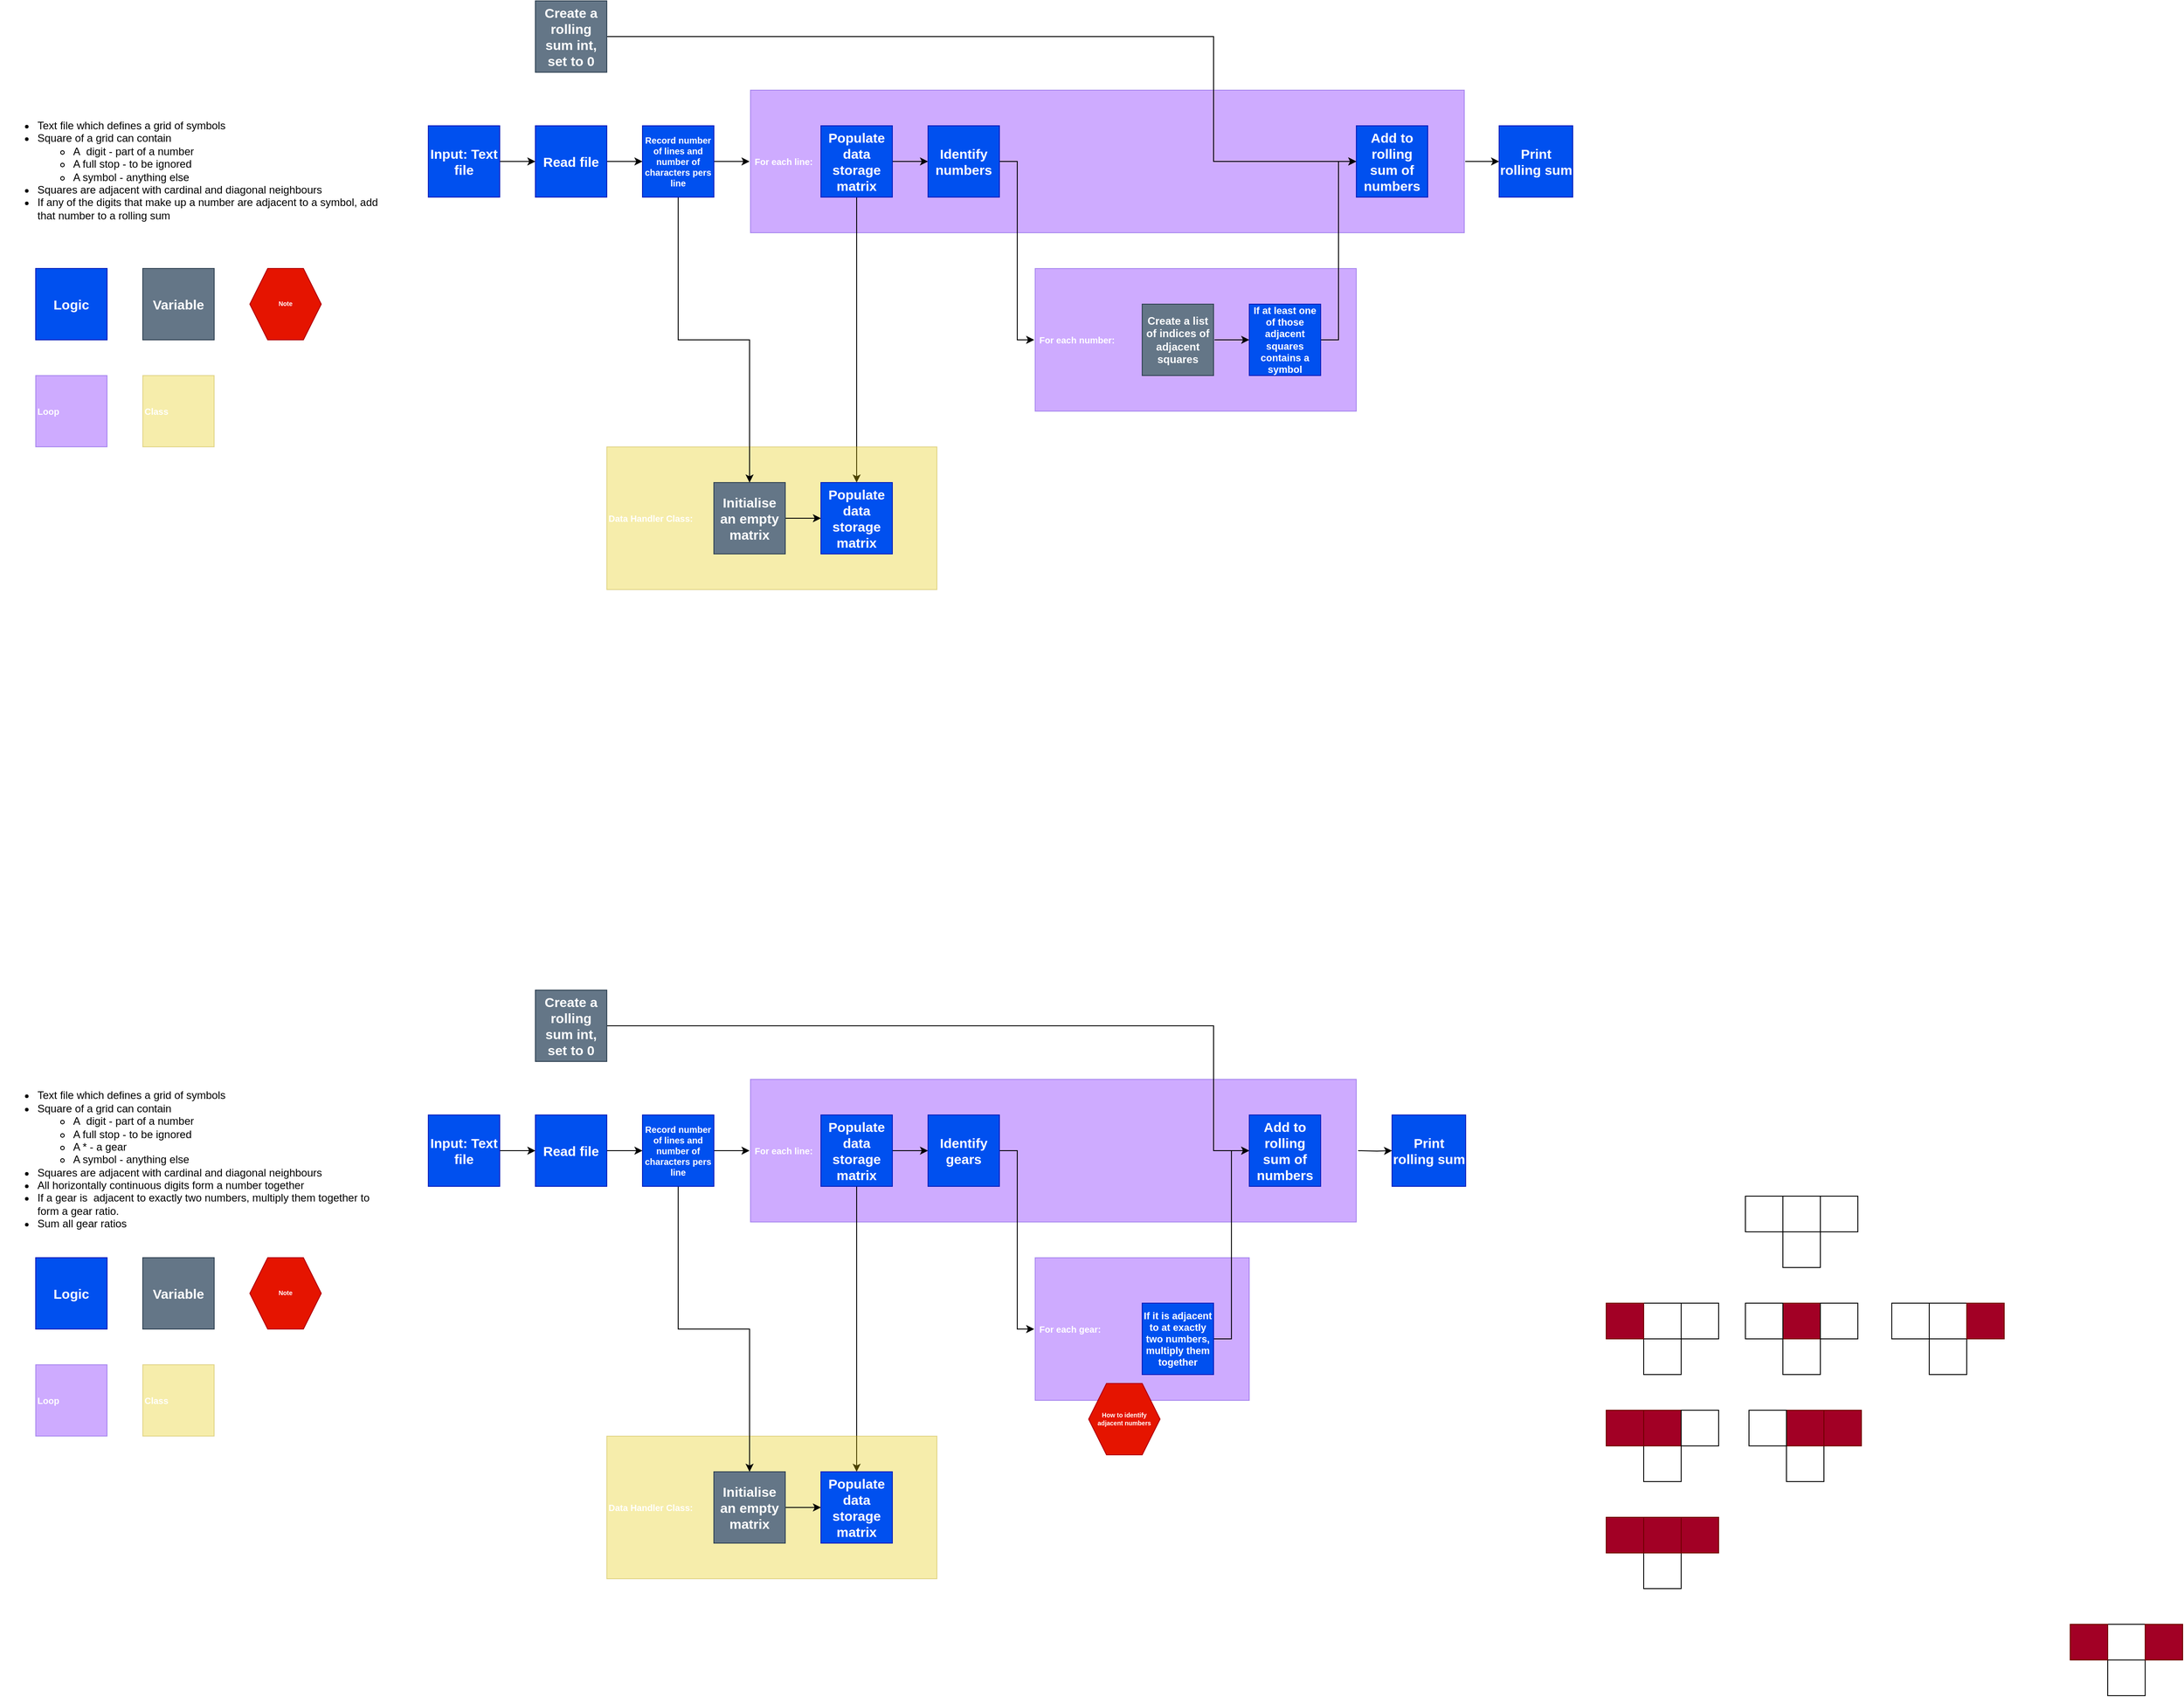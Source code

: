 <mxfile version="22.0.0" type="device">
  <diagram name="Page-1" id="zuPoCbkOXEci1_6RdDOx">
    <mxGraphModel dx="1147" dy="669" grid="1" gridSize="10" guides="1" tooltips="1" connect="1" arrows="1" fold="1" page="1" pageScale="1" pageWidth="827" pageHeight="1169" math="0" shadow="0">
      <root>
        <mxCell id="0" />
        <mxCell id="1" parent="0" />
        <mxCell id="19lOMTN58k3o56Qt6o8E-1" value="&lt;div style=&quot;&quot;&gt;&lt;ul&gt;&lt;li&gt;&lt;span style=&quot;background-color: initial;&quot;&gt;Text file which defines a grid of symbols&lt;/span&gt;&lt;/li&gt;&lt;li&gt;Square of a grid can contain&amp;nbsp;&lt;/li&gt;&lt;ul&gt;&lt;li&gt;A&amp;nbsp; digit - part of a number&lt;/li&gt;&lt;li&gt;A full stop - to be ignored&lt;/li&gt;&lt;li&gt;A symbol - anything else&lt;/li&gt;&lt;/ul&gt;&lt;li&gt;Squares are adjacent with cardinal and diagonal neighbours&lt;/li&gt;&lt;li&gt;If any of the digits that make up a number are adjacent to a symbol, add that number to a rolling sum&lt;/li&gt;&lt;/ul&gt;&lt;/div&gt;" style="text;html=1;strokeColor=none;fillColor=none;align=left;verticalAlign=middle;whiteSpace=wrap;rounded=0;" parent="1" vertex="1">
          <mxGeometry y="160" width="440" height="180" as="geometry" />
        </mxCell>
        <mxCell id="19lOMTN58k3o56Qt6o8E-2" value="Logic" style="rounded=0;whiteSpace=wrap;html=1;fillColor=#0050ef;fontColor=#ffffff;strokeColor=#001DBC;fontSize=15;fontStyle=1" parent="1" vertex="1">
          <mxGeometry x="40" y="360" width="80" height="80" as="geometry" />
        </mxCell>
        <mxCell id="19lOMTN58k3o56Qt6o8E-3" value="Variable" style="rounded=0;whiteSpace=wrap;html=1;fillColor=#647687;fontColor=#ffffff;strokeColor=#314354;fontSize=15;fontStyle=1" parent="1" vertex="1">
          <mxGeometry x="160" y="360" width="80" height="80" as="geometry" />
        </mxCell>
        <mxCell id="19lOMTN58k3o56Qt6o8E-4" value="Loop" style="rounded=0;whiteSpace=wrap;html=1;fillColor=#6a00ff;fontColor=#ffffff;strokeColor=#3700CC;fontSize=10;fontStyle=1;align=left;opacity=33;perimeterSpacing=1;strokeWidth=1;" parent="1" vertex="1">
          <mxGeometry x="40" y="480" width="80" height="80" as="geometry" />
        </mxCell>
        <mxCell id="19lOMTN58k3o56Qt6o8E-5" value="Note" style="shape=hexagon;perimeter=hexagonPerimeter2;whiteSpace=wrap;html=1;fixedSize=1;fillColor=#e51400;fontColor=#ffffff;strokeColor=#B20000;fontStyle=1;fontSize=7;" parent="1" vertex="1">
          <mxGeometry x="280" y="360" width="80" height="80" as="geometry" />
        </mxCell>
        <mxCell id="19lOMTN58k3o56Qt6o8E-6" value="Class" style="rounded=0;whiteSpace=wrap;html=1;fillColor=#e3c800;fontColor=#FFFFFF;strokeColor=#B09500;fontSize=10;fontStyle=1;align=left;opacity=33;perimeterSpacing=1;strokeWidth=1;" parent="1" vertex="1">
          <mxGeometry x="160" y="480" width="80" height="80" as="geometry" />
        </mxCell>
        <mxCell id="19lOMTN58k3o56Qt6o8E-7" style="edgeStyle=orthogonalEdgeStyle;rounded=0;orthogonalLoop=1;jettySize=auto;html=1;exitX=1;exitY=0.5;exitDx=0;exitDy=0;entryX=0;entryY=0.5;entryDx=0;entryDy=0;" parent="1" source="19lOMTN58k3o56Qt6o8E-8" target="19lOMTN58k3o56Qt6o8E-9" edge="1">
          <mxGeometry relative="1" as="geometry" />
        </mxCell>
        <mxCell id="19lOMTN58k3o56Qt6o8E-8" value="Input: Text file" style="rounded=0;whiteSpace=wrap;html=1;fillColor=#0050ef;fontColor=#ffffff;strokeColor=#001DBC;fontSize=15;fontStyle=1" parent="1" vertex="1">
          <mxGeometry x="480" y="200" width="80" height="80" as="geometry" />
        </mxCell>
        <mxCell id="19lOMTN58k3o56Qt6o8E-31" style="edgeStyle=orthogonalEdgeStyle;rounded=0;orthogonalLoop=1;jettySize=auto;html=1;exitX=1;exitY=0.5;exitDx=0;exitDy=0;entryX=0;entryY=0.5;entryDx=0;entryDy=0;" parent="1" source="19lOMTN58k3o56Qt6o8E-9" target="19lOMTN58k3o56Qt6o8E-30" edge="1">
          <mxGeometry relative="1" as="geometry" />
        </mxCell>
        <mxCell id="19lOMTN58k3o56Qt6o8E-9" value="Read file" style="rounded=0;whiteSpace=wrap;html=1;fillColor=#0050ef;fontColor=#ffffff;strokeColor=#001DBC;fontSize=15;fontStyle=1" parent="1" vertex="1">
          <mxGeometry x="600" y="200" width="80" height="80" as="geometry" />
        </mxCell>
        <mxCell id="19lOMTN58k3o56Qt6o8E-27" value="" style="edgeStyle=orthogonalEdgeStyle;rounded=0;orthogonalLoop=1;jettySize=auto;html=1;" parent="1" source="19lOMTN58k3o56Qt6o8E-11" target="19lOMTN58k3o56Qt6o8E-26" edge="1">
          <mxGeometry relative="1" as="geometry" />
        </mxCell>
        <mxCell id="19lOMTN58k3o56Qt6o8E-11" value="&amp;nbsp;For each line:" style="rounded=0;whiteSpace=wrap;html=1;fillColor=#6a00ff;fontColor=#ffffff;strokeColor=#3700CC;fontSize=10;fontStyle=1;align=left;opacity=33;perimeterSpacing=1;strokeWidth=1;" parent="1" vertex="1">
          <mxGeometry x="841" y="160" width="800" height="160" as="geometry" />
        </mxCell>
        <mxCell id="19lOMTN58k3o56Qt6o8E-17" value="" style="edgeStyle=orthogonalEdgeStyle;rounded=0;orthogonalLoop=1;jettySize=auto;html=1;" parent="1" source="19lOMTN58k3o56Qt6o8E-13" target="19lOMTN58k3o56Qt6o8E-14" edge="1">
          <mxGeometry relative="1" as="geometry" />
        </mxCell>
        <mxCell id="19lOMTN58k3o56Qt6o8E-39" style="edgeStyle=orthogonalEdgeStyle;rounded=0;orthogonalLoop=1;jettySize=auto;html=1;exitX=0.5;exitY=1;exitDx=0;exitDy=0;entryX=0.5;entryY=0;entryDx=0;entryDy=0;" parent="1" source="19lOMTN58k3o56Qt6o8E-13" target="19lOMTN58k3o56Qt6o8E-35" edge="1">
          <mxGeometry relative="1" as="geometry" />
        </mxCell>
        <mxCell id="19lOMTN58k3o56Qt6o8E-13" value="Populate data storage matrix" style="rounded=0;whiteSpace=wrap;html=1;fillColor=#0050ef;fontColor=#ffffff;strokeColor=#001DBC;fontSize=15;fontStyle=1" parent="1" vertex="1">
          <mxGeometry x="920" y="200" width="80" height="80" as="geometry" />
        </mxCell>
        <mxCell id="19lOMTN58k3o56Qt6o8E-18" style="edgeStyle=orthogonalEdgeStyle;rounded=0;orthogonalLoop=1;jettySize=auto;html=1;exitX=1;exitY=0.5;exitDx=0;exitDy=0;entryX=0;entryY=0.5;entryDx=0;entryDy=0;" parent="1" source="19lOMTN58k3o56Qt6o8E-14" target="19lOMTN58k3o56Qt6o8E-16" edge="1">
          <mxGeometry relative="1" as="geometry" />
        </mxCell>
        <mxCell id="19lOMTN58k3o56Qt6o8E-14" value="Identify numbers" style="rounded=0;whiteSpace=wrap;html=1;fillColor=#0050ef;fontColor=#ffffff;strokeColor=#001DBC;fontSize=15;fontStyle=1" parent="1" vertex="1">
          <mxGeometry x="1040" y="200" width="80" height="80" as="geometry" />
        </mxCell>
        <mxCell id="19lOMTN58k3o56Qt6o8E-16" value="&amp;nbsp;For each number:" style="rounded=0;whiteSpace=wrap;html=1;fillColor=#6a00ff;fontColor=#ffffff;strokeColor=#3700CC;fontSize=10;fontStyle=1;align=left;opacity=33;perimeterSpacing=1;strokeWidth=1;" parent="1" vertex="1">
          <mxGeometry x="1160" y="360" width="360" height="160" as="geometry" />
        </mxCell>
        <mxCell id="19lOMTN58k3o56Qt6o8E-24" style="edgeStyle=orthogonalEdgeStyle;rounded=0;orthogonalLoop=1;jettySize=auto;html=1;exitX=1;exitY=0.5;exitDx=0;exitDy=0;entryX=0;entryY=0.5;entryDx=0;entryDy=0;" parent="1" target="19lOMTN58k3o56Qt6o8E-20" edge="1">
          <mxGeometry relative="1" as="geometry">
            <mxPoint x="1361" y="440" as="sourcePoint" />
          </mxGeometry>
        </mxCell>
        <mxCell id="19lOMTN58k3o56Qt6o8E-44" style="edgeStyle=orthogonalEdgeStyle;rounded=0;orthogonalLoop=1;jettySize=auto;html=1;exitX=1;exitY=0.5;exitDx=0;exitDy=0;entryX=0;entryY=0.5;entryDx=0;entryDy=0;" parent="1" source="19lOMTN58k3o56Qt6o8E-20" target="19lOMTN58k3o56Qt6o8E-22" edge="1">
          <mxGeometry relative="1" as="geometry" />
        </mxCell>
        <mxCell id="19lOMTN58k3o56Qt6o8E-20" value="If at least one of those adjacent squares contains a symbol" style="rounded=0;whiteSpace=wrap;html=1;fillColor=#0050ef;fontColor=#ffffff;strokeColor=#001DBC;fontSize=11;fontStyle=1" parent="1" vertex="1">
          <mxGeometry x="1400" y="400" width="80" height="80" as="geometry" />
        </mxCell>
        <mxCell id="19lOMTN58k3o56Qt6o8E-23" style="edgeStyle=orthogonalEdgeStyle;rounded=0;orthogonalLoop=1;jettySize=auto;html=1;exitX=1;exitY=0.5;exitDx=0;exitDy=0;entryX=0;entryY=0.5;entryDx=0;entryDy=0;" parent="1" source="19lOMTN58k3o56Qt6o8E-21" target="19lOMTN58k3o56Qt6o8E-22" edge="1">
          <mxGeometry relative="1" as="geometry">
            <Array as="points">
              <mxPoint x="1360" y="100" />
              <mxPoint x="1360" y="240" />
            </Array>
          </mxGeometry>
        </mxCell>
        <mxCell id="19lOMTN58k3o56Qt6o8E-21" value="Create a rolling sum int, set to 0" style="rounded=0;whiteSpace=wrap;html=1;fillColor=#647687;fontColor=#ffffff;strokeColor=#314354;fontSize=15;fontStyle=1" parent="1" vertex="1">
          <mxGeometry x="600" y="60" width="80" height="80" as="geometry" />
        </mxCell>
        <mxCell id="19lOMTN58k3o56Qt6o8E-22" value="Add to&lt;br&gt;rolling sum of numbers" style="rounded=0;whiteSpace=wrap;html=1;fillColor=#0050ef;fontColor=#ffffff;strokeColor=#001DBC;fontSize=15;fontStyle=1" parent="1" vertex="1">
          <mxGeometry x="1520" y="200" width="80" height="80" as="geometry" />
        </mxCell>
        <mxCell id="19lOMTN58k3o56Qt6o8E-26" value="Print rolling sum" style="rounded=0;whiteSpace=wrap;html=1;fillColor=#0050ef;fontColor=#ffffff;strokeColor=#001DBC;fontSize=15;fontStyle=1" parent="1" vertex="1">
          <mxGeometry x="1680" y="200" width="82.5" height="80" as="geometry" />
        </mxCell>
        <mxCell id="19lOMTN58k3o56Qt6o8E-28" value="Data Handler Class:" style="rounded=0;whiteSpace=wrap;html=1;fillColor=#e3c800;fontColor=#FFFFFF;strokeColor=#B09500;fontSize=10;fontStyle=1;align=left;opacity=33;perimeterSpacing=1;strokeWidth=1;" parent="1" vertex="1">
          <mxGeometry x="680" y="560" width="370" height="160" as="geometry" />
        </mxCell>
        <mxCell id="19lOMTN58k3o56Qt6o8E-36" value="" style="edgeStyle=orthogonalEdgeStyle;rounded=0;orthogonalLoop=1;jettySize=auto;html=1;" parent="1" source="19lOMTN58k3o56Qt6o8E-29" target="19lOMTN58k3o56Qt6o8E-35" edge="1">
          <mxGeometry relative="1" as="geometry" />
        </mxCell>
        <mxCell id="19lOMTN58k3o56Qt6o8E-29" value="Initialise an empty matrix" style="rounded=0;whiteSpace=wrap;html=1;fillColor=#647687;fontColor=#ffffff;strokeColor=#314354;fontSize=15;fontStyle=1" parent="1" vertex="1">
          <mxGeometry x="800" y="600" width="80" height="80" as="geometry" />
        </mxCell>
        <mxCell id="19lOMTN58k3o56Qt6o8E-32" style="edgeStyle=orthogonalEdgeStyle;rounded=0;orthogonalLoop=1;jettySize=auto;html=1;exitX=1;exitY=0.5;exitDx=0;exitDy=0;entryX=0;entryY=0.5;entryDx=0;entryDy=0;" parent="1" source="19lOMTN58k3o56Qt6o8E-30" target="19lOMTN58k3o56Qt6o8E-11" edge="1">
          <mxGeometry relative="1" as="geometry" />
        </mxCell>
        <mxCell id="19lOMTN58k3o56Qt6o8E-40" style="edgeStyle=orthogonalEdgeStyle;rounded=0;orthogonalLoop=1;jettySize=auto;html=1;exitX=0.5;exitY=1;exitDx=0;exitDy=0;entryX=0.5;entryY=0;entryDx=0;entryDy=0;" parent="1" source="19lOMTN58k3o56Qt6o8E-30" target="19lOMTN58k3o56Qt6o8E-29" edge="1">
          <mxGeometry relative="1" as="geometry" />
        </mxCell>
        <mxCell id="19lOMTN58k3o56Qt6o8E-30" value="Record number of lines and number of characters pers line" style="rounded=0;whiteSpace=wrap;html=1;fillColor=#0050ef;fontColor=#ffffff;strokeColor=#001DBC;fontSize=10;fontStyle=1" parent="1" vertex="1">
          <mxGeometry x="720" y="200" width="80" height="80" as="geometry" />
        </mxCell>
        <mxCell id="19lOMTN58k3o56Qt6o8E-35" value="Populate data storage matrix" style="rounded=0;whiteSpace=wrap;html=1;fillColor=#0050ef;fontColor=#ffffff;strokeColor=#001DBC;fontSize=15;fontStyle=1" parent="1" vertex="1">
          <mxGeometry x="920" y="600" width="80" height="80" as="geometry" />
        </mxCell>
        <mxCell id="19lOMTN58k3o56Qt6o8E-43" value="Create a list of indices of adjacent squares" style="rounded=0;whiteSpace=wrap;html=1;fillColor=#647687;fontColor=#ffffff;strokeColor=#314354;fontSize=12;fontStyle=1" parent="1" vertex="1">
          <mxGeometry x="1280" y="400" width="80" height="80" as="geometry" />
        </mxCell>
        <mxCell id="J-Rovl8s3nJ7_Z_bR1hU-2" value="&lt;div style=&quot;&quot;&gt;&lt;ul&gt;&lt;li&gt;&lt;span style=&quot;background-color: initial;&quot;&gt;Text file which defines a grid of symbols&lt;/span&gt;&lt;/li&gt;&lt;li&gt;Square of a grid can contain&amp;nbsp;&lt;/li&gt;&lt;ul&gt;&lt;li&gt;A&amp;nbsp; digit - part of a number&lt;/li&gt;&lt;li&gt;A full stop - to be ignored&lt;/li&gt;&lt;li&gt;A * - a gear&lt;/li&gt;&lt;li&gt;A symbol - anything else&lt;/li&gt;&lt;/ul&gt;&lt;li&gt;Squares are adjacent with cardinal and diagonal neighbours&lt;/li&gt;&lt;li&gt;All horizontally continuous digits form a number together&lt;/li&gt;&lt;li&gt;If a gear is&amp;nbsp; adjacent to exactly two numbers, multiply them together to form a gear ratio.&lt;/li&gt;&lt;li&gt;Sum all gear ratios&lt;/li&gt;&lt;/ul&gt;&lt;/div&gt;" style="text;html=1;strokeColor=none;fillColor=none;align=left;verticalAlign=middle;whiteSpace=wrap;rounded=0;" vertex="1" parent="1">
          <mxGeometry y="1269" width="440" height="180" as="geometry" />
        </mxCell>
        <mxCell id="J-Rovl8s3nJ7_Z_bR1hU-3" value="Logic" style="rounded=0;whiteSpace=wrap;html=1;fillColor=#0050ef;fontColor=#ffffff;strokeColor=#001DBC;fontSize=15;fontStyle=1" vertex="1" parent="1">
          <mxGeometry x="40" y="1469" width="80" height="80" as="geometry" />
        </mxCell>
        <mxCell id="J-Rovl8s3nJ7_Z_bR1hU-4" value="Variable" style="rounded=0;whiteSpace=wrap;html=1;fillColor=#647687;fontColor=#ffffff;strokeColor=#314354;fontSize=15;fontStyle=1" vertex="1" parent="1">
          <mxGeometry x="160" y="1469" width="80" height="80" as="geometry" />
        </mxCell>
        <mxCell id="J-Rovl8s3nJ7_Z_bR1hU-5" value="Loop" style="rounded=0;whiteSpace=wrap;html=1;fillColor=#6a00ff;fontColor=#ffffff;strokeColor=#3700CC;fontSize=10;fontStyle=1;align=left;opacity=33;perimeterSpacing=1;strokeWidth=1;" vertex="1" parent="1">
          <mxGeometry x="40" y="1589" width="80" height="80" as="geometry" />
        </mxCell>
        <mxCell id="J-Rovl8s3nJ7_Z_bR1hU-6" value="Note" style="shape=hexagon;perimeter=hexagonPerimeter2;whiteSpace=wrap;html=1;fixedSize=1;fillColor=#e51400;fontColor=#ffffff;strokeColor=#B20000;fontStyle=1;fontSize=7;" vertex="1" parent="1">
          <mxGeometry x="280" y="1469" width="80" height="80" as="geometry" />
        </mxCell>
        <mxCell id="J-Rovl8s3nJ7_Z_bR1hU-7" value="Class" style="rounded=0;whiteSpace=wrap;html=1;fillColor=#e3c800;fontColor=#FFFFFF;strokeColor=#B09500;fontSize=10;fontStyle=1;align=left;opacity=33;perimeterSpacing=1;strokeWidth=1;" vertex="1" parent="1">
          <mxGeometry x="160" y="1589" width="80" height="80" as="geometry" />
        </mxCell>
        <mxCell id="J-Rovl8s3nJ7_Z_bR1hU-8" style="edgeStyle=orthogonalEdgeStyle;rounded=0;orthogonalLoop=1;jettySize=auto;html=1;exitX=1;exitY=0.5;exitDx=0;exitDy=0;entryX=0;entryY=0.5;entryDx=0;entryDy=0;" edge="1" parent="1" source="J-Rovl8s3nJ7_Z_bR1hU-9" target="J-Rovl8s3nJ7_Z_bR1hU-11">
          <mxGeometry relative="1" as="geometry" />
        </mxCell>
        <mxCell id="J-Rovl8s3nJ7_Z_bR1hU-9" value="Input: Text file" style="rounded=0;whiteSpace=wrap;html=1;fillColor=#0050ef;fontColor=#ffffff;strokeColor=#001DBC;fontSize=15;fontStyle=1" vertex="1" parent="1">
          <mxGeometry x="480" y="1309" width="80" height="80" as="geometry" />
        </mxCell>
        <mxCell id="J-Rovl8s3nJ7_Z_bR1hU-10" style="edgeStyle=orthogonalEdgeStyle;rounded=0;orthogonalLoop=1;jettySize=auto;html=1;exitX=1;exitY=0.5;exitDx=0;exitDy=0;entryX=0;entryY=0.5;entryDx=0;entryDy=0;" edge="1" parent="1" source="J-Rovl8s3nJ7_Z_bR1hU-11" target="J-Rovl8s3nJ7_Z_bR1hU-32">
          <mxGeometry relative="1" as="geometry" />
        </mxCell>
        <mxCell id="J-Rovl8s3nJ7_Z_bR1hU-11" value="Read file" style="rounded=0;whiteSpace=wrap;html=1;fillColor=#0050ef;fontColor=#ffffff;strokeColor=#001DBC;fontSize=15;fontStyle=1" vertex="1" parent="1">
          <mxGeometry x="600" y="1309" width="80" height="80" as="geometry" />
        </mxCell>
        <mxCell id="J-Rovl8s3nJ7_Z_bR1hU-12" value="" style="edgeStyle=orthogonalEdgeStyle;rounded=0;orthogonalLoop=1;jettySize=auto;html=1;" edge="1" parent="1" target="J-Rovl8s3nJ7_Z_bR1hU-26">
          <mxGeometry relative="1" as="geometry">
            <mxPoint x="1522.0" y="1349" as="sourcePoint" />
          </mxGeometry>
        </mxCell>
        <mxCell id="J-Rovl8s3nJ7_Z_bR1hU-13" value="&amp;nbsp;For each line:" style="rounded=0;whiteSpace=wrap;html=1;fillColor=#6a00ff;fontColor=#ffffff;strokeColor=#3700CC;fontSize=10;fontStyle=1;align=left;opacity=33;perimeterSpacing=1;strokeWidth=1;" vertex="1" parent="1">
          <mxGeometry x="841" y="1269" width="679" height="160" as="geometry" />
        </mxCell>
        <mxCell id="J-Rovl8s3nJ7_Z_bR1hU-14" value="" style="edgeStyle=orthogonalEdgeStyle;rounded=0;orthogonalLoop=1;jettySize=auto;html=1;" edge="1" parent="1" source="J-Rovl8s3nJ7_Z_bR1hU-16" target="J-Rovl8s3nJ7_Z_bR1hU-18">
          <mxGeometry relative="1" as="geometry" />
        </mxCell>
        <mxCell id="J-Rovl8s3nJ7_Z_bR1hU-15" style="edgeStyle=orthogonalEdgeStyle;rounded=0;orthogonalLoop=1;jettySize=auto;html=1;exitX=0.5;exitY=1;exitDx=0;exitDy=0;entryX=0.5;entryY=0;entryDx=0;entryDy=0;" edge="1" parent="1" source="J-Rovl8s3nJ7_Z_bR1hU-16" target="J-Rovl8s3nJ7_Z_bR1hU-33">
          <mxGeometry relative="1" as="geometry" />
        </mxCell>
        <mxCell id="J-Rovl8s3nJ7_Z_bR1hU-16" value="Populate data storage matrix" style="rounded=0;whiteSpace=wrap;html=1;fillColor=#0050ef;fontColor=#ffffff;strokeColor=#001DBC;fontSize=15;fontStyle=1" vertex="1" parent="1">
          <mxGeometry x="920" y="1309" width="80" height="80" as="geometry" />
        </mxCell>
        <mxCell id="J-Rovl8s3nJ7_Z_bR1hU-17" style="edgeStyle=orthogonalEdgeStyle;rounded=0;orthogonalLoop=1;jettySize=auto;html=1;exitX=1;exitY=0.5;exitDx=0;exitDy=0;entryX=0;entryY=0.5;entryDx=0;entryDy=0;" edge="1" parent="1" source="J-Rovl8s3nJ7_Z_bR1hU-18" target="J-Rovl8s3nJ7_Z_bR1hU-19">
          <mxGeometry relative="1" as="geometry" />
        </mxCell>
        <mxCell id="J-Rovl8s3nJ7_Z_bR1hU-18" value="Identify gears" style="rounded=0;whiteSpace=wrap;html=1;fillColor=#0050ef;fontColor=#ffffff;strokeColor=#001DBC;fontSize=15;fontStyle=1" vertex="1" parent="1">
          <mxGeometry x="1040" y="1309" width="80" height="80" as="geometry" />
        </mxCell>
        <mxCell id="J-Rovl8s3nJ7_Z_bR1hU-19" value="&amp;nbsp;For each gear:" style="rounded=0;whiteSpace=wrap;html=1;fillColor=#6a00ff;fontColor=#ffffff;strokeColor=#3700CC;fontSize=10;fontStyle=1;align=left;opacity=33;perimeterSpacing=1;strokeWidth=1;" vertex="1" parent="1">
          <mxGeometry x="1160" y="1469" width="240" height="160" as="geometry" />
        </mxCell>
        <mxCell id="J-Rovl8s3nJ7_Z_bR1hU-21" style="edgeStyle=orthogonalEdgeStyle;rounded=0;orthogonalLoop=1;jettySize=auto;html=1;exitX=1;exitY=0.5;exitDx=0;exitDy=0;entryX=0;entryY=0.5;entryDx=0;entryDy=0;" edge="1" parent="1" source="J-Rovl8s3nJ7_Z_bR1hU-22" target="J-Rovl8s3nJ7_Z_bR1hU-25">
          <mxGeometry relative="1" as="geometry">
            <Array as="points">
              <mxPoint x="1380" y="1560" />
              <mxPoint x="1380" y="1349" />
            </Array>
          </mxGeometry>
        </mxCell>
        <mxCell id="J-Rovl8s3nJ7_Z_bR1hU-22" value="If it is adjacent to at exactly two numbers, multiply them together" style="rounded=0;whiteSpace=wrap;html=1;fillColor=#0050ef;fontColor=#ffffff;strokeColor=#001DBC;fontSize=11;fontStyle=1" vertex="1" parent="1">
          <mxGeometry x="1280" y="1520" width="80" height="80" as="geometry" />
        </mxCell>
        <mxCell id="J-Rovl8s3nJ7_Z_bR1hU-23" style="edgeStyle=orthogonalEdgeStyle;rounded=0;orthogonalLoop=1;jettySize=auto;html=1;exitX=1;exitY=0.5;exitDx=0;exitDy=0;entryX=0;entryY=0.5;entryDx=0;entryDy=0;" edge="1" parent="1" source="J-Rovl8s3nJ7_Z_bR1hU-24" target="J-Rovl8s3nJ7_Z_bR1hU-25">
          <mxGeometry relative="1" as="geometry">
            <Array as="points">
              <mxPoint x="1360" y="1209" />
              <mxPoint x="1360" y="1349" />
            </Array>
          </mxGeometry>
        </mxCell>
        <mxCell id="J-Rovl8s3nJ7_Z_bR1hU-24" value="Create a rolling sum int, set to 0" style="rounded=0;whiteSpace=wrap;html=1;fillColor=#647687;fontColor=#ffffff;strokeColor=#314354;fontSize=15;fontStyle=1" vertex="1" parent="1">
          <mxGeometry x="600" y="1169" width="80" height="80" as="geometry" />
        </mxCell>
        <mxCell id="J-Rovl8s3nJ7_Z_bR1hU-25" value="Add to&lt;br&gt;rolling sum of numbers" style="rounded=0;whiteSpace=wrap;html=1;fillColor=#0050ef;fontColor=#ffffff;strokeColor=#001DBC;fontSize=15;fontStyle=1" vertex="1" parent="1">
          <mxGeometry x="1400" y="1309" width="80" height="80" as="geometry" />
        </mxCell>
        <mxCell id="J-Rovl8s3nJ7_Z_bR1hU-26" value="Print rolling sum" style="rounded=0;whiteSpace=wrap;html=1;fillColor=#0050ef;fontColor=#ffffff;strokeColor=#001DBC;fontSize=15;fontStyle=1" vertex="1" parent="1">
          <mxGeometry x="1560" y="1309" width="82.5" height="80" as="geometry" />
        </mxCell>
        <mxCell id="J-Rovl8s3nJ7_Z_bR1hU-27" value="Data Handler Class:" style="rounded=0;whiteSpace=wrap;html=1;fillColor=#e3c800;fontColor=#FFFFFF;strokeColor=#B09500;fontSize=10;fontStyle=1;align=left;opacity=33;perimeterSpacing=1;strokeWidth=1;" vertex="1" parent="1">
          <mxGeometry x="680" y="1669" width="370" height="160" as="geometry" />
        </mxCell>
        <mxCell id="J-Rovl8s3nJ7_Z_bR1hU-28" value="" style="edgeStyle=orthogonalEdgeStyle;rounded=0;orthogonalLoop=1;jettySize=auto;html=1;" edge="1" parent="1" source="J-Rovl8s3nJ7_Z_bR1hU-29" target="J-Rovl8s3nJ7_Z_bR1hU-33">
          <mxGeometry relative="1" as="geometry" />
        </mxCell>
        <mxCell id="J-Rovl8s3nJ7_Z_bR1hU-29" value="Initialise an empty matrix" style="rounded=0;whiteSpace=wrap;html=1;fillColor=#647687;fontColor=#ffffff;strokeColor=#314354;fontSize=15;fontStyle=1" vertex="1" parent="1">
          <mxGeometry x="800" y="1709" width="80" height="80" as="geometry" />
        </mxCell>
        <mxCell id="J-Rovl8s3nJ7_Z_bR1hU-30" style="edgeStyle=orthogonalEdgeStyle;rounded=0;orthogonalLoop=1;jettySize=auto;html=1;exitX=1;exitY=0.5;exitDx=0;exitDy=0;entryX=0;entryY=0.5;entryDx=0;entryDy=0;" edge="1" parent="1" source="J-Rovl8s3nJ7_Z_bR1hU-32" target="J-Rovl8s3nJ7_Z_bR1hU-13">
          <mxGeometry relative="1" as="geometry" />
        </mxCell>
        <mxCell id="J-Rovl8s3nJ7_Z_bR1hU-31" style="edgeStyle=orthogonalEdgeStyle;rounded=0;orthogonalLoop=1;jettySize=auto;html=1;exitX=0.5;exitY=1;exitDx=0;exitDy=0;entryX=0.5;entryY=0;entryDx=0;entryDy=0;" edge="1" parent="1" source="J-Rovl8s3nJ7_Z_bR1hU-32" target="J-Rovl8s3nJ7_Z_bR1hU-29">
          <mxGeometry relative="1" as="geometry" />
        </mxCell>
        <mxCell id="J-Rovl8s3nJ7_Z_bR1hU-32" value="Record number of lines and number of characters pers line" style="rounded=0;whiteSpace=wrap;html=1;fillColor=#0050ef;fontColor=#ffffff;strokeColor=#001DBC;fontSize=10;fontStyle=1" vertex="1" parent="1">
          <mxGeometry x="720" y="1309" width="80" height="80" as="geometry" />
        </mxCell>
        <mxCell id="J-Rovl8s3nJ7_Z_bR1hU-33" value="Populate data storage matrix" style="rounded=0;whiteSpace=wrap;html=1;fillColor=#0050ef;fontColor=#ffffff;strokeColor=#001DBC;fontSize=15;fontStyle=1" vertex="1" parent="1">
          <mxGeometry x="920" y="1709" width="80" height="80" as="geometry" />
        </mxCell>
        <mxCell id="J-Rovl8s3nJ7_Z_bR1hU-35" value="How to identify adjacent numbers" style="shape=hexagon;perimeter=hexagonPerimeter2;whiteSpace=wrap;html=1;fixedSize=1;fillColor=#e51400;fontColor=#ffffff;strokeColor=#B20000;fontStyle=1;fontSize=7;" vertex="1" parent="1">
          <mxGeometry x="1220" y="1610" width="80" height="80" as="geometry" />
        </mxCell>
        <mxCell id="J-Rovl8s3nJ7_Z_bR1hU-37" value="" style="rounded=0;whiteSpace=wrap;html=1;" vertex="1" parent="1">
          <mxGeometry x="1998" y="1560" width="42" height="40" as="geometry" />
        </mxCell>
        <mxCell id="J-Rovl8s3nJ7_Z_bR1hU-38" value="" style="rounded=0;whiteSpace=wrap;html=1;fillColor=#a20025;fontColor=#ffffff;strokeColor=#6F0000;" vertex="1" parent="1">
          <mxGeometry x="1998" y="1520" width="42" height="40" as="geometry" />
        </mxCell>
        <mxCell id="J-Rovl8s3nJ7_Z_bR1hU-39" value="" style="rounded=0;whiteSpace=wrap;html=1;" vertex="1" parent="1">
          <mxGeometry x="2040" y="1520" width="42" height="40" as="geometry" />
        </mxCell>
        <mxCell id="J-Rovl8s3nJ7_Z_bR1hU-40" value="" style="rounded=0;whiteSpace=wrap;html=1;" vertex="1" parent="1">
          <mxGeometry x="1956" y="1520" width="42" height="40" as="geometry" />
        </mxCell>
        <mxCell id="J-Rovl8s3nJ7_Z_bR1hU-41" value="" style="rounded=0;whiteSpace=wrap;html=1;" vertex="1" parent="1">
          <mxGeometry x="1842" y="1680" width="42" height="40" as="geometry" />
        </mxCell>
        <mxCell id="J-Rovl8s3nJ7_Z_bR1hU-42" value="" style="rounded=0;whiteSpace=wrap;html=1;fillColor=#a20025;fontColor=#ffffff;strokeColor=#6F0000;" vertex="1" parent="1">
          <mxGeometry x="1842" y="1640" width="42" height="40" as="geometry" />
        </mxCell>
        <mxCell id="J-Rovl8s3nJ7_Z_bR1hU-43" value="" style="rounded=0;whiteSpace=wrap;html=1;" vertex="1" parent="1">
          <mxGeometry x="1884" y="1640" width="42" height="40" as="geometry" />
        </mxCell>
        <mxCell id="J-Rovl8s3nJ7_Z_bR1hU-44" value="" style="rounded=0;whiteSpace=wrap;html=1;fillColor=#a20025;fontColor=#ffffff;strokeColor=#6F0000;" vertex="1" parent="1">
          <mxGeometry x="1800" y="1640" width="42" height="40" as="geometry" />
        </mxCell>
        <mxCell id="J-Rovl8s3nJ7_Z_bR1hU-45" value="" style="rounded=0;whiteSpace=wrap;html=1;" vertex="1" parent="1">
          <mxGeometry x="1842" y="1560" width="42" height="40" as="geometry" />
        </mxCell>
        <mxCell id="J-Rovl8s3nJ7_Z_bR1hU-46" value="" style="rounded=0;whiteSpace=wrap;html=1;" vertex="1" parent="1">
          <mxGeometry x="1842" y="1520" width="42" height="40" as="geometry" />
        </mxCell>
        <mxCell id="J-Rovl8s3nJ7_Z_bR1hU-47" value="" style="rounded=0;whiteSpace=wrap;html=1;" vertex="1" parent="1">
          <mxGeometry x="1884" y="1520" width="42" height="40" as="geometry" />
        </mxCell>
        <mxCell id="J-Rovl8s3nJ7_Z_bR1hU-48" value="" style="rounded=0;whiteSpace=wrap;html=1;fillColor=#a20025;fontColor=#ffffff;strokeColor=#6F0000;" vertex="1" parent="1">
          <mxGeometry x="1800" y="1520" width="42" height="40" as="geometry" />
        </mxCell>
        <mxCell id="J-Rovl8s3nJ7_Z_bR1hU-49" value="" style="rounded=0;whiteSpace=wrap;html=1;" vertex="1" parent="1">
          <mxGeometry x="2362" y="1920" width="42" height="40" as="geometry" />
        </mxCell>
        <mxCell id="J-Rovl8s3nJ7_Z_bR1hU-50" value="" style="rounded=0;whiteSpace=wrap;html=1;" vertex="1" parent="1">
          <mxGeometry x="2362" y="1880" width="42" height="40" as="geometry" />
        </mxCell>
        <mxCell id="J-Rovl8s3nJ7_Z_bR1hU-51" value="" style="rounded=0;whiteSpace=wrap;html=1;fillColor=#a20025;fontColor=#ffffff;strokeColor=#6F0000;" vertex="1" parent="1">
          <mxGeometry x="2404" y="1880" width="42" height="40" as="geometry" />
        </mxCell>
        <mxCell id="J-Rovl8s3nJ7_Z_bR1hU-52" value="" style="rounded=0;whiteSpace=wrap;html=1;fillColor=#a20025;fontColor=#ffffff;strokeColor=#6F0000;" vertex="1" parent="1">
          <mxGeometry x="2320" y="1880" width="42" height="40" as="geometry" />
        </mxCell>
        <mxCell id="J-Rovl8s3nJ7_Z_bR1hU-53" value="" style="rounded=0;whiteSpace=wrap;html=1;" vertex="1" parent="1">
          <mxGeometry x="2002" y="1680" width="42" height="40" as="geometry" />
        </mxCell>
        <mxCell id="J-Rovl8s3nJ7_Z_bR1hU-54" value="" style="rounded=0;whiteSpace=wrap;html=1;fillColor=#a20025;fontColor=#ffffff;strokeColor=#6F0000;" vertex="1" parent="1">
          <mxGeometry x="2002" y="1640" width="42" height="40" as="geometry" />
        </mxCell>
        <mxCell id="J-Rovl8s3nJ7_Z_bR1hU-55" value="" style="rounded=0;whiteSpace=wrap;html=1;fillColor=#a20025;fontColor=#ffffff;strokeColor=#6F0000;" vertex="1" parent="1">
          <mxGeometry x="2044" y="1640" width="42" height="40" as="geometry" />
        </mxCell>
        <mxCell id="J-Rovl8s3nJ7_Z_bR1hU-56" value="" style="rounded=0;whiteSpace=wrap;html=1;" vertex="1" parent="1">
          <mxGeometry x="1960" y="1640" width="42" height="40" as="geometry" />
        </mxCell>
        <mxCell id="J-Rovl8s3nJ7_Z_bR1hU-57" value="" style="rounded=0;whiteSpace=wrap;html=1;" vertex="1" parent="1">
          <mxGeometry x="2162" y="1560" width="42" height="40" as="geometry" />
        </mxCell>
        <mxCell id="J-Rovl8s3nJ7_Z_bR1hU-58" value="" style="rounded=0;whiteSpace=wrap;html=1;" vertex="1" parent="1">
          <mxGeometry x="2162" y="1520" width="42" height="40" as="geometry" />
        </mxCell>
        <mxCell id="J-Rovl8s3nJ7_Z_bR1hU-59" value="" style="rounded=0;whiteSpace=wrap;html=1;fillColor=#a20025;fontColor=#ffffff;strokeColor=#6F0000;" vertex="1" parent="1">
          <mxGeometry x="2204" y="1520" width="42" height="40" as="geometry" />
        </mxCell>
        <mxCell id="J-Rovl8s3nJ7_Z_bR1hU-60" value="" style="rounded=0;whiteSpace=wrap;html=1;" vertex="1" parent="1">
          <mxGeometry x="2120" y="1520" width="42" height="40" as="geometry" />
        </mxCell>
        <mxCell id="J-Rovl8s3nJ7_Z_bR1hU-61" value="" style="rounded=0;whiteSpace=wrap;html=1;" vertex="1" parent="1">
          <mxGeometry x="1998" y="1440" width="42" height="40" as="geometry" />
        </mxCell>
        <mxCell id="J-Rovl8s3nJ7_Z_bR1hU-62" value="" style="rounded=0;whiteSpace=wrap;html=1;" vertex="1" parent="1">
          <mxGeometry x="1998" y="1400" width="42" height="40" as="geometry" />
        </mxCell>
        <mxCell id="J-Rovl8s3nJ7_Z_bR1hU-63" value="" style="rounded=0;whiteSpace=wrap;html=1;" vertex="1" parent="1">
          <mxGeometry x="2040" y="1400" width="42" height="40" as="geometry" />
        </mxCell>
        <mxCell id="J-Rovl8s3nJ7_Z_bR1hU-64" value="" style="rounded=0;whiteSpace=wrap;html=1;" vertex="1" parent="1">
          <mxGeometry x="1956" y="1400" width="42" height="40" as="geometry" />
        </mxCell>
        <mxCell id="J-Rovl8s3nJ7_Z_bR1hU-71" value="" style="rounded=0;whiteSpace=wrap;html=1;" vertex="1" parent="1">
          <mxGeometry x="1842" y="1800" width="42" height="40" as="geometry" />
        </mxCell>
        <mxCell id="J-Rovl8s3nJ7_Z_bR1hU-72" value="" style="rounded=0;whiteSpace=wrap;html=1;fillColor=#a20025;fontColor=#ffffff;strokeColor=#6F0000;" vertex="1" parent="1">
          <mxGeometry x="1842" y="1760" width="42" height="40" as="geometry" />
        </mxCell>
        <mxCell id="J-Rovl8s3nJ7_Z_bR1hU-73" value="" style="rounded=0;whiteSpace=wrap;html=1;fillColor=#a20025;fontColor=#ffffff;strokeColor=#6F0000;" vertex="1" parent="1">
          <mxGeometry x="1884" y="1760" width="42" height="40" as="geometry" />
        </mxCell>
        <mxCell id="J-Rovl8s3nJ7_Z_bR1hU-74" value="" style="rounded=0;whiteSpace=wrap;html=1;fillColor=#a20025;fontColor=#ffffff;strokeColor=#6F0000;" vertex="1" parent="1">
          <mxGeometry x="1800" y="1760" width="42" height="40" as="geometry" />
        </mxCell>
      </root>
    </mxGraphModel>
  </diagram>
</mxfile>
